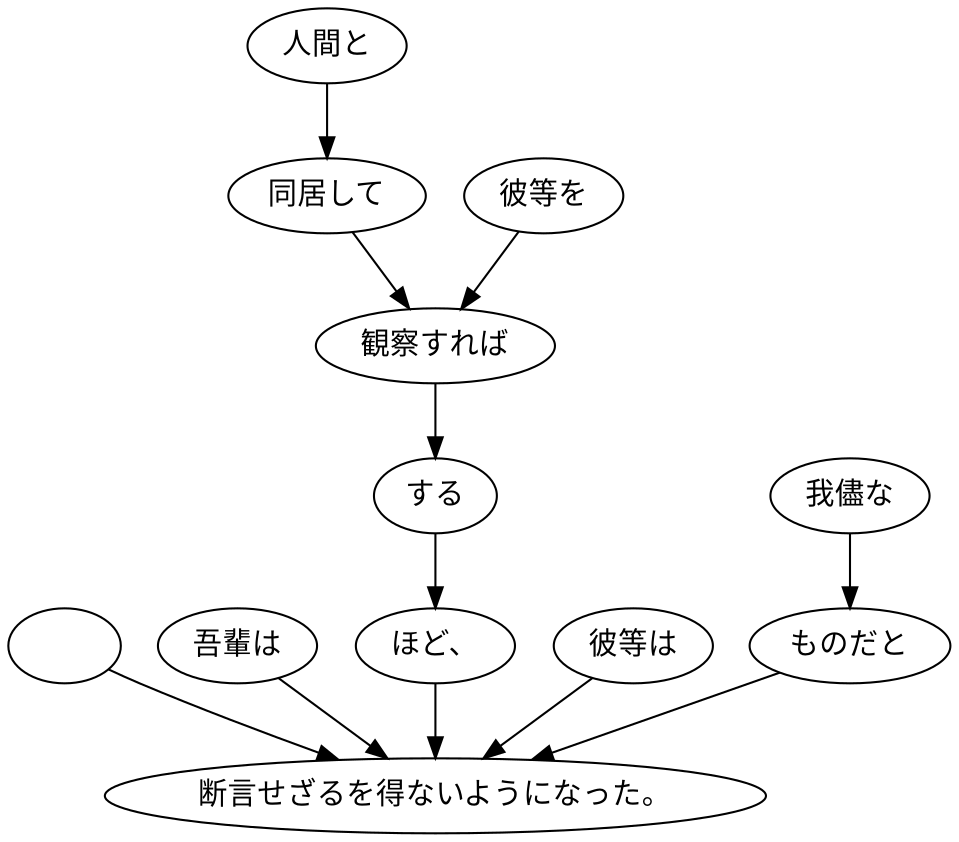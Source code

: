 digraph graph99 {
	node0 [label="　"];
	node1 [label="吾輩は"];
	node2 [label="人間と"];
	node3 [label="同居して"];
	node4 [label="彼等を"];
	node5 [label="観察すれば"];
	node6 [label="する"];
	node7 [label="ほど、"];
	node8 [label="彼等は"];
	node9 [label="我儘な"];
	node10 [label="ものだと"];
	node11 [label="断言せざるを得ないようになった。"];
	node0 -> node11;
	node1 -> node11;
	node2 -> node3;
	node3 -> node5;
	node4 -> node5;
	node5 -> node6;
	node6 -> node7;
	node7 -> node11;
	node8 -> node11;
	node9 -> node10;
	node10 -> node11;
}
